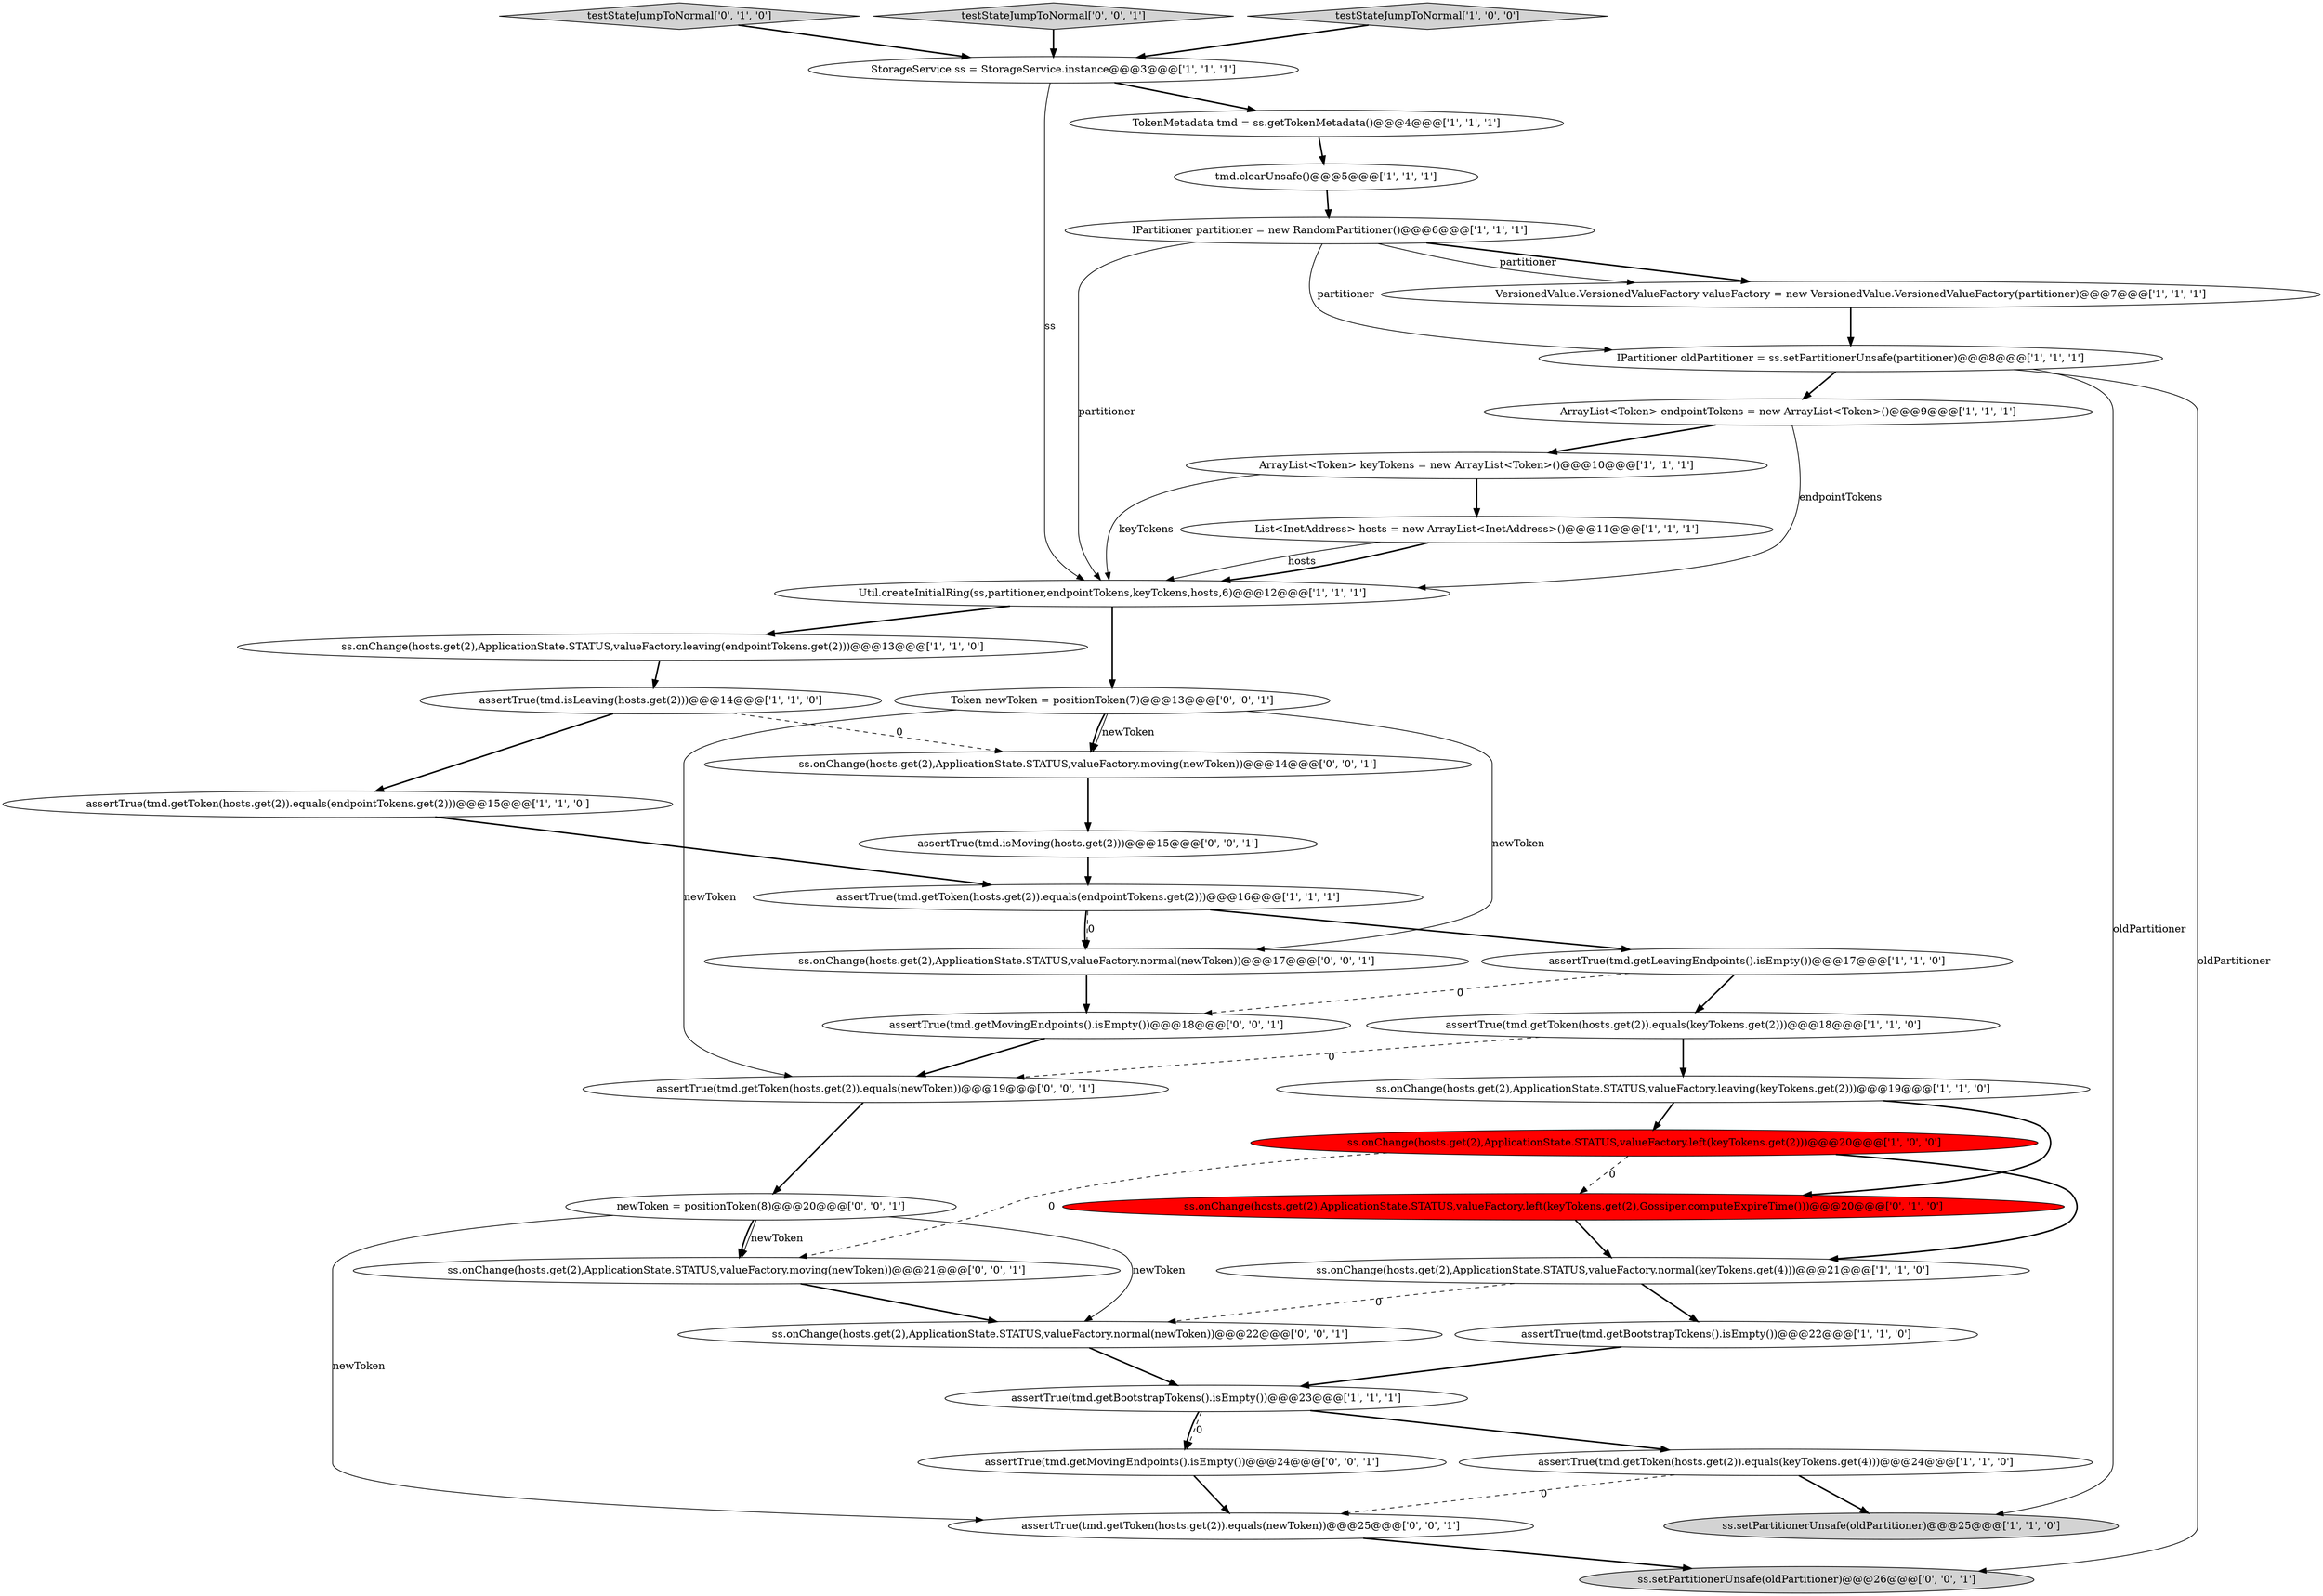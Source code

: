 digraph {
19 [style = filled, label = "VersionedValue.VersionedValueFactory valueFactory = new VersionedValue.VersionedValueFactory(partitioner)@@@7@@@['1', '1', '1']", fillcolor = white, shape = ellipse image = "AAA0AAABBB1BBB"];
25 [style = filled, label = "testStateJumpToNormal['0', '1', '0']", fillcolor = lightgray, shape = diamond image = "AAA0AAABBB2BBB"];
5 [style = filled, label = "List<InetAddress> hosts = new ArrayList<InetAddress>()@@@11@@@['1', '1', '1']", fillcolor = white, shape = ellipse image = "AAA0AAABBB1BBB"];
18 [style = filled, label = "assertTrue(tmd.getToken(hosts.get(2)).equals(endpointTokens.get(2)))@@@15@@@['1', '1', '0']", fillcolor = white, shape = ellipse image = "AAA0AAABBB1BBB"];
26 [style = filled, label = "assertTrue(tmd.getToken(hosts.get(2)).equals(newToken))@@@25@@@['0', '0', '1']", fillcolor = white, shape = ellipse image = "AAA0AAABBB3BBB"];
8 [style = filled, label = "IPartitioner partitioner = new RandomPartitioner()@@@6@@@['1', '1', '1']", fillcolor = white, shape = ellipse image = "AAA0AAABBB1BBB"];
24 [style = filled, label = "ss.onChange(hosts.get(2),ApplicationState.STATUS,valueFactory.left(keyTokens.get(2),Gossiper.computeExpireTime()))@@@20@@@['0', '1', '0']", fillcolor = red, shape = ellipse image = "AAA1AAABBB2BBB"];
11 [style = filled, label = "assertTrue(tmd.getBootstrapTokens().isEmpty())@@@22@@@['1', '1', '0']", fillcolor = white, shape = ellipse image = "AAA0AAABBB1BBB"];
16 [style = filled, label = "assertTrue(tmd.getToken(hosts.get(2)).equals(keyTokens.get(4)))@@@24@@@['1', '1', '0']", fillcolor = white, shape = ellipse image = "AAA0AAABBB1BBB"];
12 [style = filled, label = "assertTrue(tmd.getToken(hosts.get(2)).equals(endpointTokens.get(2)))@@@16@@@['1', '1', '1']", fillcolor = white, shape = ellipse image = "AAA0AAABBB1BBB"];
35 [style = filled, label = "testStateJumpToNormal['0', '0', '1']", fillcolor = lightgray, shape = diamond image = "AAA0AAABBB3BBB"];
14 [style = filled, label = "tmd.clearUnsafe()@@@5@@@['1', '1', '1']", fillcolor = white, shape = ellipse image = "AAA0AAABBB1BBB"];
37 [style = filled, label = "ss.onChange(hosts.get(2),ApplicationState.STATUS,valueFactory.normal(newToken))@@@22@@@['0', '0', '1']", fillcolor = white, shape = ellipse image = "AAA0AAABBB3BBB"];
21 [style = filled, label = "IPartitioner oldPartitioner = ss.setPartitionerUnsafe(partitioner)@@@8@@@['1', '1', '1']", fillcolor = white, shape = ellipse image = "AAA0AAABBB1BBB"];
38 [style = filled, label = "ss.setPartitionerUnsafe(oldPartitioner)@@@26@@@['0', '0', '1']", fillcolor = lightgray, shape = ellipse image = "AAA0AAABBB3BBB"];
0 [style = filled, label = "ss.onChange(hosts.get(2),ApplicationState.STATUS,valueFactory.normal(keyTokens.get(4)))@@@21@@@['1', '1', '0']", fillcolor = white, shape = ellipse image = "AAA0AAABBB1BBB"];
1 [style = filled, label = "ss.onChange(hosts.get(2),ApplicationState.STATUS,valueFactory.leaving(keyTokens.get(2)))@@@19@@@['1', '1', '0']", fillcolor = white, shape = ellipse image = "AAA0AAABBB1BBB"];
33 [style = filled, label = "newToken = positionToken(8)@@@20@@@['0', '0', '1']", fillcolor = white, shape = ellipse image = "AAA0AAABBB3BBB"];
23 [style = filled, label = "ss.onChange(hosts.get(2),ApplicationState.STATUS,valueFactory.left(keyTokens.get(2)))@@@20@@@['1', '0', '0']", fillcolor = red, shape = ellipse image = "AAA1AAABBB1BBB"];
15 [style = filled, label = "assertTrue(tmd.isLeaving(hosts.get(2)))@@@14@@@['1', '1', '0']", fillcolor = white, shape = ellipse image = "AAA0AAABBB1BBB"];
17 [style = filled, label = "Util.createInitialRing(ss,partitioner,endpointTokens,keyTokens,hosts,6)@@@12@@@['1', '1', '1']", fillcolor = white, shape = ellipse image = "AAA0AAABBB1BBB"];
7 [style = filled, label = "assertTrue(tmd.getLeavingEndpoints().isEmpty())@@@17@@@['1', '1', '0']", fillcolor = white, shape = ellipse image = "AAA0AAABBB1BBB"];
10 [style = filled, label = "assertTrue(tmd.getToken(hosts.get(2)).equals(keyTokens.get(2)))@@@18@@@['1', '1', '0']", fillcolor = white, shape = ellipse image = "AAA0AAABBB1BBB"];
30 [style = filled, label = "ss.onChange(hosts.get(2),ApplicationState.STATUS,valueFactory.normal(newToken))@@@17@@@['0', '0', '1']", fillcolor = white, shape = ellipse image = "AAA0AAABBB3BBB"];
34 [style = filled, label = "assertTrue(tmd.getMovingEndpoints().isEmpty())@@@24@@@['0', '0', '1']", fillcolor = white, shape = ellipse image = "AAA0AAABBB3BBB"];
36 [style = filled, label = "Token newToken = positionToken(7)@@@13@@@['0', '0', '1']", fillcolor = white, shape = ellipse image = "AAA0AAABBB3BBB"];
13 [style = filled, label = "assertTrue(tmd.getBootstrapTokens().isEmpty())@@@23@@@['1', '1', '1']", fillcolor = white, shape = ellipse image = "AAA0AAABBB1BBB"];
28 [style = filled, label = "ss.onChange(hosts.get(2),ApplicationState.STATUS,valueFactory.moving(newToken))@@@21@@@['0', '0', '1']", fillcolor = white, shape = ellipse image = "AAA0AAABBB3BBB"];
22 [style = filled, label = "StorageService ss = StorageService.instance@@@3@@@['1', '1', '1']", fillcolor = white, shape = ellipse image = "AAA0AAABBB1BBB"];
29 [style = filled, label = "assertTrue(tmd.getToken(hosts.get(2)).equals(newToken))@@@19@@@['0', '0', '1']", fillcolor = white, shape = ellipse image = "AAA0AAABBB3BBB"];
20 [style = filled, label = "TokenMetadata tmd = ss.getTokenMetadata()@@@4@@@['1', '1', '1']", fillcolor = white, shape = ellipse image = "AAA0AAABBB1BBB"];
3 [style = filled, label = "testStateJumpToNormal['1', '0', '0']", fillcolor = lightgray, shape = diamond image = "AAA0AAABBB1BBB"];
6 [style = filled, label = "ArrayList<Token> endpointTokens = new ArrayList<Token>()@@@9@@@['1', '1', '1']", fillcolor = white, shape = ellipse image = "AAA0AAABBB1BBB"];
31 [style = filled, label = "assertTrue(tmd.getMovingEndpoints().isEmpty())@@@18@@@['0', '0', '1']", fillcolor = white, shape = ellipse image = "AAA0AAABBB3BBB"];
27 [style = filled, label = "ss.onChange(hosts.get(2),ApplicationState.STATUS,valueFactory.moving(newToken))@@@14@@@['0', '0', '1']", fillcolor = white, shape = ellipse image = "AAA0AAABBB3BBB"];
2 [style = filled, label = "ss.onChange(hosts.get(2),ApplicationState.STATUS,valueFactory.leaving(endpointTokens.get(2)))@@@13@@@['1', '1', '0']", fillcolor = white, shape = ellipse image = "AAA0AAABBB1BBB"];
4 [style = filled, label = "ArrayList<Token> keyTokens = new ArrayList<Token>()@@@10@@@['1', '1', '1']", fillcolor = white, shape = ellipse image = "AAA0AAABBB1BBB"];
9 [style = filled, label = "ss.setPartitionerUnsafe(oldPartitioner)@@@25@@@['1', '1', '0']", fillcolor = lightgray, shape = ellipse image = "AAA0AAABBB1BBB"];
32 [style = filled, label = "assertTrue(tmd.isMoving(hosts.get(2)))@@@15@@@['0', '0', '1']", fillcolor = white, shape = ellipse image = "AAA0AAABBB3BBB"];
13->34 [style = bold, label=""];
27->32 [style = bold, label=""];
28->37 [style = bold, label=""];
0->37 [style = dashed, label="0"];
7->31 [style = dashed, label="0"];
5->17 [style = solid, label="hosts"];
25->22 [style = bold, label=""];
21->6 [style = bold, label=""];
7->10 [style = bold, label=""];
32->12 [style = bold, label=""];
8->19 [style = bold, label=""];
24->0 [style = bold, label=""];
35->22 [style = bold, label=""];
22->17 [style = solid, label="ss"];
33->28 [style = bold, label=""];
8->17 [style = solid, label="partitioner"];
33->37 [style = solid, label="newToken"];
23->28 [style = dashed, label="0"];
18->12 [style = bold, label=""];
0->11 [style = bold, label=""];
31->29 [style = bold, label=""];
12->30 [style = bold, label=""];
20->14 [style = bold, label=""];
12->30 [style = dashed, label="0"];
10->29 [style = dashed, label="0"];
5->17 [style = bold, label=""];
23->0 [style = bold, label=""];
15->18 [style = bold, label=""];
3->22 [style = bold, label=""];
13->16 [style = bold, label=""];
12->7 [style = bold, label=""];
8->21 [style = solid, label="partitioner"];
1->23 [style = bold, label=""];
21->9 [style = solid, label="oldPartitioner"];
17->36 [style = bold, label=""];
26->38 [style = bold, label=""];
16->26 [style = dashed, label="0"];
6->4 [style = bold, label=""];
29->33 [style = bold, label=""];
4->17 [style = solid, label="keyTokens"];
36->27 [style = bold, label=""];
17->2 [style = bold, label=""];
22->20 [style = bold, label=""];
34->26 [style = bold, label=""];
33->28 [style = solid, label="newToken"];
30->31 [style = bold, label=""];
1->24 [style = bold, label=""];
21->38 [style = solid, label="oldPartitioner"];
36->29 [style = solid, label="newToken"];
23->24 [style = dashed, label="0"];
11->13 [style = bold, label=""];
2->15 [style = bold, label=""];
6->17 [style = solid, label="endpointTokens"];
14->8 [style = bold, label=""];
15->27 [style = dashed, label="0"];
33->26 [style = solid, label="newToken"];
37->13 [style = bold, label=""];
10->1 [style = bold, label=""];
8->19 [style = solid, label="partitioner"];
4->5 [style = bold, label=""];
13->34 [style = dashed, label="0"];
16->9 [style = bold, label=""];
36->27 [style = solid, label="newToken"];
36->30 [style = solid, label="newToken"];
19->21 [style = bold, label=""];
}
